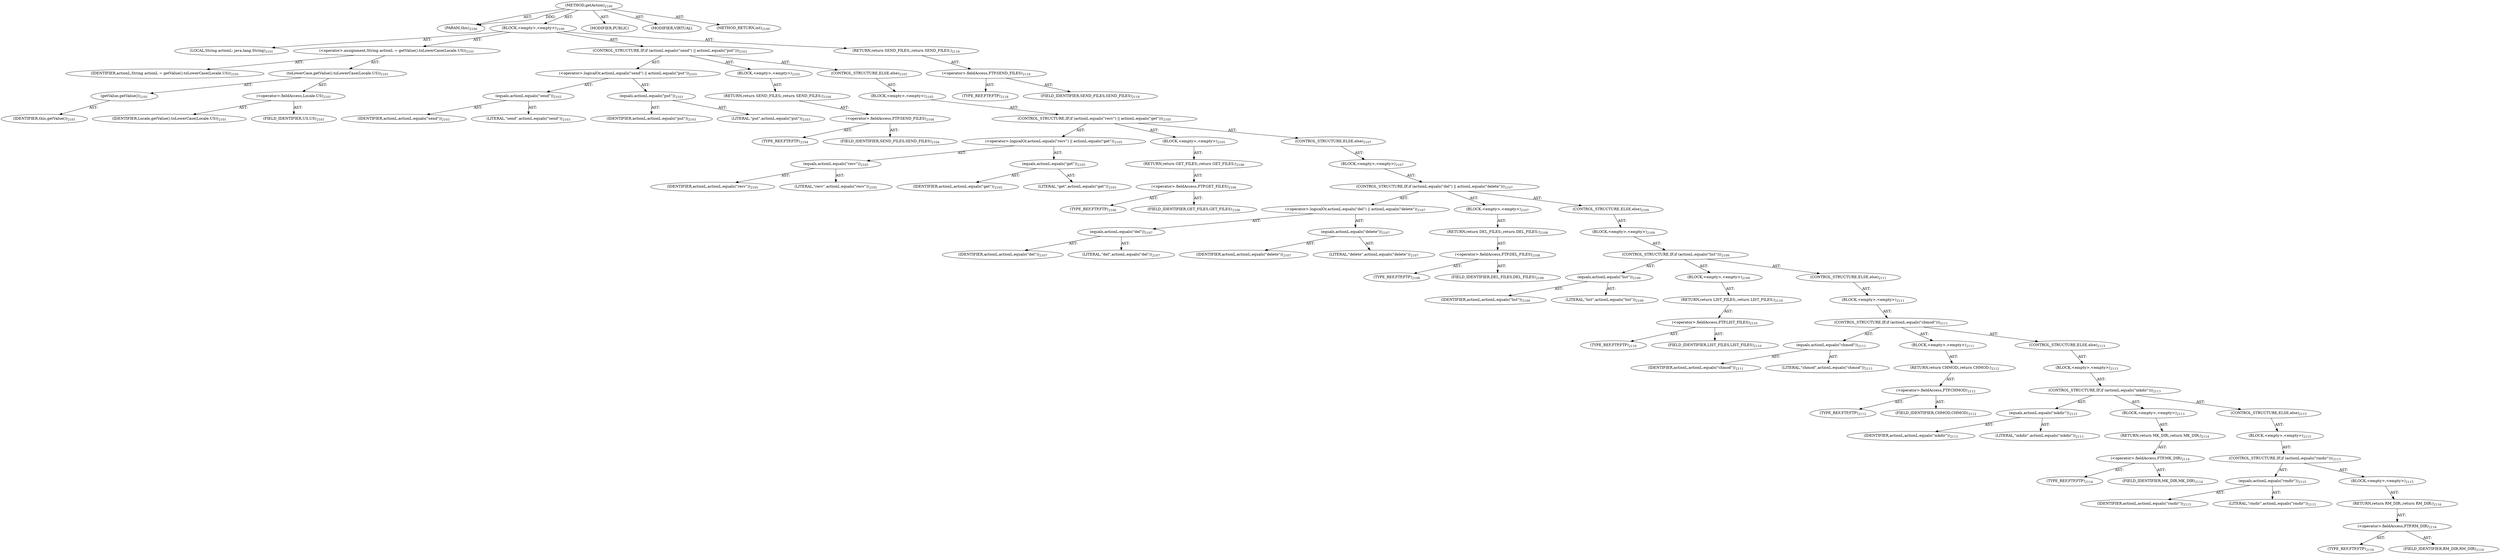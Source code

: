 digraph "getAction" {  
"111669149770" [label = <(METHOD,getAction)<SUB>2100</SUB>> ]
"115964117054" [label = <(PARAM,this)<SUB>2100</SUB>> ]
"25769804170" [label = <(BLOCK,&lt;empty&gt;,&lt;empty&gt;)<SUB>2100</SUB>> ]
"94489280667" [label = <(LOCAL,String actionL: java.lang.String)<SUB>2101</SUB>> ]
"30064772710" [label = <(&lt;operator&gt;.assignment,String actionL = getValue().toLowerCase(Locale.US))<SUB>2101</SUB>> ]
"68719478090" [label = <(IDENTIFIER,actionL,String actionL = getValue().toLowerCase(Locale.US))<SUB>2101</SUB>> ]
"30064772711" [label = <(toLowerCase,getValue().toLowerCase(Locale.US))<SUB>2101</SUB>> ]
"30064772712" [label = <(getValue,getValue())<SUB>2101</SUB>> ]
"68719476924" [label = <(IDENTIFIER,this,getValue())<SUB>2101</SUB>> ]
"30064772713" [label = <(&lt;operator&gt;.fieldAccess,Locale.US)<SUB>2101</SUB>> ]
"68719478091" [label = <(IDENTIFIER,Locale,getValue().toLowerCase(Locale.US))<SUB>2101</SUB>> ]
"55834575213" [label = <(FIELD_IDENTIFIER,US,US)<SUB>2101</SUB>> ]
"47244640531" [label = <(CONTROL_STRUCTURE,IF,if (actionL.equals(&quot;send&quot;) || actionL.equals(&quot;put&quot;)))<SUB>2103</SUB>> ]
"30064772714" [label = <(&lt;operator&gt;.logicalOr,actionL.equals(&quot;send&quot;) || actionL.equals(&quot;put&quot;))<SUB>2103</SUB>> ]
"30064772715" [label = <(equals,actionL.equals(&quot;send&quot;))<SUB>2103</SUB>> ]
"68719478092" [label = <(IDENTIFIER,actionL,actionL.equals(&quot;send&quot;))<SUB>2103</SUB>> ]
"90194313483" [label = <(LITERAL,&quot;send&quot;,actionL.equals(&quot;send&quot;))<SUB>2103</SUB>> ]
"30064772716" [label = <(equals,actionL.equals(&quot;put&quot;))<SUB>2103</SUB>> ]
"68719478093" [label = <(IDENTIFIER,actionL,actionL.equals(&quot;put&quot;))<SUB>2103</SUB>> ]
"90194313484" [label = <(LITERAL,&quot;put&quot;,actionL.equals(&quot;put&quot;))<SUB>2103</SUB>> ]
"25769804171" [label = <(BLOCK,&lt;empty&gt;,&lt;empty&gt;)<SUB>2103</SUB>> ]
"146028888117" [label = <(RETURN,return SEND_FILES;,return SEND_FILES;)<SUB>2104</SUB>> ]
"30064772717" [label = <(&lt;operator&gt;.fieldAccess,FTP.SEND_FILES)<SUB>2104</SUB>> ]
"180388626470" [label = <(TYPE_REF,FTP,FTP)<SUB>2104</SUB>> ]
"55834575214" [label = <(FIELD_IDENTIFIER,SEND_FILES,SEND_FILES)<SUB>2104</SUB>> ]
"47244640532" [label = <(CONTROL_STRUCTURE,ELSE,else)<SUB>2105</SUB>> ]
"25769804172" [label = <(BLOCK,&lt;empty&gt;,&lt;empty&gt;)<SUB>2105</SUB>> ]
"47244640533" [label = <(CONTROL_STRUCTURE,IF,if (actionL.equals(&quot;recv&quot;) || actionL.equals(&quot;get&quot;)))<SUB>2105</SUB>> ]
"30064772718" [label = <(&lt;operator&gt;.logicalOr,actionL.equals(&quot;recv&quot;) || actionL.equals(&quot;get&quot;))<SUB>2105</SUB>> ]
"30064772719" [label = <(equals,actionL.equals(&quot;recv&quot;))<SUB>2105</SUB>> ]
"68719478094" [label = <(IDENTIFIER,actionL,actionL.equals(&quot;recv&quot;))<SUB>2105</SUB>> ]
"90194313485" [label = <(LITERAL,&quot;recv&quot;,actionL.equals(&quot;recv&quot;))<SUB>2105</SUB>> ]
"30064772720" [label = <(equals,actionL.equals(&quot;get&quot;))<SUB>2105</SUB>> ]
"68719478095" [label = <(IDENTIFIER,actionL,actionL.equals(&quot;get&quot;))<SUB>2105</SUB>> ]
"90194313486" [label = <(LITERAL,&quot;get&quot;,actionL.equals(&quot;get&quot;))<SUB>2105</SUB>> ]
"25769804173" [label = <(BLOCK,&lt;empty&gt;,&lt;empty&gt;)<SUB>2105</SUB>> ]
"146028888118" [label = <(RETURN,return GET_FILES;,return GET_FILES;)<SUB>2106</SUB>> ]
"30064772721" [label = <(&lt;operator&gt;.fieldAccess,FTP.GET_FILES)<SUB>2106</SUB>> ]
"180388626471" [label = <(TYPE_REF,FTP,FTP)<SUB>2106</SUB>> ]
"55834575215" [label = <(FIELD_IDENTIFIER,GET_FILES,GET_FILES)<SUB>2106</SUB>> ]
"47244640534" [label = <(CONTROL_STRUCTURE,ELSE,else)<SUB>2107</SUB>> ]
"25769804174" [label = <(BLOCK,&lt;empty&gt;,&lt;empty&gt;)<SUB>2107</SUB>> ]
"47244640535" [label = <(CONTROL_STRUCTURE,IF,if (actionL.equals(&quot;del&quot;) || actionL.equals(&quot;delete&quot;)))<SUB>2107</SUB>> ]
"30064772722" [label = <(&lt;operator&gt;.logicalOr,actionL.equals(&quot;del&quot;) || actionL.equals(&quot;delete&quot;))<SUB>2107</SUB>> ]
"30064772723" [label = <(equals,actionL.equals(&quot;del&quot;))<SUB>2107</SUB>> ]
"68719478096" [label = <(IDENTIFIER,actionL,actionL.equals(&quot;del&quot;))<SUB>2107</SUB>> ]
"90194313487" [label = <(LITERAL,&quot;del&quot;,actionL.equals(&quot;del&quot;))<SUB>2107</SUB>> ]
"30064772724" [label = <(equals,actionL.equals(&quot;delete&quot;))<SUB>2107</SUB>> ]
"68719478097" [label = <(IDENTIFIER,actionL,actionL.equals(&quot;delete&quot;))<SUB>2107</SUB>> ]
"90194313488" [label = <(LITERAL,&quot;delete&quot;,actionL.equals(&quot;delete&quot;))<SUB>2107</SUB>> ]
"25769804175" [label = <(BLOCK,&lt;empty&gt;,&lt;empty&gt;)<SUB>2107</SUB>> ]
"146028888119" [label = <(RETURN,return DEL_FILES;,return DEL_FILES;)<SUB>2108</SUB>> ]
"30064772725" [label = <(&lt;operator&gt;.fieldAccess,FTP.DEL_FILES)<SUB>2108</SUB>> ]
"180388626472" [label = <(TYPE_REF,FTP,FTP)<SUB>2108</SUB>> ]
"55834575216" [label = <(FIELD_IDENTIFIER,DEL_FILES,DEL_FILES)<SUB>2108</SUB>> ]
"47244640536" [label = <(CONTROL_STRUCTURE,ELSE,else)<SUB>2109</SUB>> ]
"25769804176" [label = <(BLOCK,&lt;empty&gt;,&lt;empty&gt;)<SUB>2109</SUB>> ]
"47244640537" [label = <(CONTROL_STRUCTURE,IF,if (actionL.equals(&quot;list&quot;)))<SUB>2109</SUB>> ]
"30064772726" [label = <(equals,actionL.equals(&quot;list&quot;))<SUB>2109</SUB>> ]
"68719478098" [label = <(IDENTIFIER,actionL,actionL.equals(&quot;list&quot;))<SUB>2109</SUB>> ]
"90194313489" [label = <(LITERAL,&quot;list&quot;,actionL.equals(&quot;list&quot;))<SUB>2109</SUB>> ]
"25769804177" [label = <(BLOCK,&lt;empty&gt;,&lt;empty&gt;)<SUB>2109</SUB>> ]
"146028888120" [label = <(RETURN,return LIST_FILES;,return LIST_FILES;)<SUB>2110</SUB>> ]
"30064772727" [label = <(&lt;operator&gt;.fieldAccess,FTP.LIST_FILES)<SUB>2110</SUB>> ]
"180388626473" [label = <(TYPE_REF,FTP,FTP)<SUB>2110</SUB>> ]
"55834575217" [label = <(FIELD_IDENTIFIER,LIST_FILES,LIST_FILES)<SUB>2110</SUB>> ]
"47244640538" [label = <(CONTROL_STRUCTURE,ELSE,else)<SUB>2111</SUB>> ]
"25769804178" [label = <(BLOCK,&lt;empty&gt;,&lt;empty&gt;)<SUB>2111</SUB>> ]
"47244640539" [label = <(CONTROL_STRUCTURE,IF,if (actionL.equals(&quot;chmod&quot;)))<SUB>2111</SUB>> ]
"30064772728" [label = <(equals,actionL.equals(&quot;chmod&quot;))<SUB>2111</SUB>> ]
"68719478099" [label = <(IDENTIFIER,actionL,actionL.equals(&quot;chmod&quot;))<SUB>2111</SUB>> ]
"90194313490" [label = <(LITERAL,&quot;chmod&quot;,actionL.equals(&quot;chmod&quot;))<SUB>2111</SUB>> ]
"25769804179" [label = <(BLOCK,&lt;empty&gt;,&lt;empty&gt;)<SUB>2111</SUB>> ]
"146028888121" [label = <(RETURN,return CHMOD;,return CHMOD;)<SUB>2112</SUB>> ]
"30064772729" [label = <(&lt;operator&gt;.fieldAccess,FTP.CHMOD)<SUB>2112</SUB>> ]
"180388626474" [label = <(TYPE_REF,FTP,FTP)<SUB>2112</SUB>> ]
"55834575218" [label = <(FIELD_IDENTIFIER,CHMOD,CHMOD)<SUB>2112</SUB>> ]
"47244640540" [label = <(CONTROL_STRUCTURE,ELSE,else)<SUB>2113</SUB>> ]
"25769804180" [label = <(BLOCK,&lt;empty&gt;,&lt;empty&gt;)<SUB>2113</SUB>> ]
"47244640541" [label = <(CONTROL_STRUCTURE,IF,if (actionL.equals(&quot;mkdir&quot;)))<SUB>2113</SUB>> ]
"30064772730" [label = <(equals,actionL.equals(&quot;mkdir&quot;))<SUB>2113</SUB>> ]
"68719478100" [label = <(IDENTIFIER,actionL,actionL.equals(&quot;mkdir&quot;))<SUB>2113</SUB>> ]
"90194313491" [label = <(LITERAL,&quot;mkdir&quot;,actionL.equals(&quot;mkdir&quot;))<SUB>2113</SUB>> ]
"25769804181" [label = <(BLOCK,&lt;empty&gt;,&lt;empty&gt;)<SUB>2113</SUB>> ]
"146028888122" [label = <(RETURN,return MK_DIR;,return MK_DIR;)<SUB>2114</SUB>> ]
"30064772731" [label = <(&lt;operator&gt;.fieldAccess,FTP.MK_DIR)<SUB>2114</SUB>> ]
"180388626475" [label = <(TYPE_REF,FTP,FTP)<SUB>2114</SUB>> ]
"55834575219" [label = <(FIELD_IDENTIFIER,MK_DIR,MK_DIR)<SUB>2114</SUB>> ]
"47244640542" [label = <(CONTROL_STRUCTURE,ELSE,else)<SUB>2115</SUB>> ]
"25769804182" [label = <(BLOCK,&lt;empty&gt;,&lt;empty&gt;)<SUB>2115</SUB>> ]
"47244640543" [label = <(CONTROL_STRUCTURE,IF,if (actionL.equals(&quot;rmdir&quot;)))<SUB>2115</SUB>> ]
"30064772732" [label = <(equals,actionL.equals(&quot;rmdir&quot;))<SUB>2115</SUB>> ]
"68719478101" [label = <(IDENTIFIER,actionL,actionL.equals(&quot;rmdir&quot;))<SUB>2115</SUB>> ]
"90194313492" [label = <(LITERAL,&quot;rmdir&quot;,actionL.equals(&quot;rmdir&quot;))<SUB>2115</SUB>> ]
"25769804183" [label = <(BLOCK,&lt;empty&gt;,&lt;empty&gt;)<SUB>2115</SUB>> ]
"146028888123" [label = <(RETURN,return RM_DIR;,return RM_DIR;)<SUB>2116</SUB>> ]
"30064772733" [label = <(&lt;operator&gt;.fieldAccess,FTP.RM_DIR)<SUB>2116</SUB>> ]
"180388626476" [label = <(TYPE_REF,FTP,FTP)<SUB>2116</SUB>> ]
"55834575220" [label = <(FIELD_IDENTIFIER,RM_DIR,RM_DIR)<SUB>2116</SUB>> ]
"146028888124" [label = <(RETURN,return SEND_FILES;,return SEND_FILES;)<SUB>2118</SUB>> ]
"30064772734" [label = <(&lt;operator&gt;.fieldAccess,FTP.SEND_FILES)<SUB>2118</SUB>> ]
"180388626477" [label = <(TYPE_REF,FTP,FTP)<SUB>2118</SUB>> ]
"55834575221" [label = <(FIELD_IDENTIFIER,SEND_FILES,SEND_FILES)<SUB>2118</SUB>> ]
"133143986391" [label = <(MODIFIER,PUBLIC)> ]
"133143986392" [label = <(MODIFIER,VIRTUAL)> ]
"128849018954" [label = <(METHOD_RETURN,int)<SUB>2100</SUB>> ]
  "111669149770" -> "115964117054"  [ label = "AST: "] 
  "111669149770" -> "25769804170"  [ label = "AST: "] 
  "111669149770" -> "133143986391"  [ label = "AST: "] 
  "111669149770" -> "133143986392"  [ label = "AST: "] 
  "111669149770" -> "128849018954"  [ label = "AST: "] 
  "25769804170" -> "94489280667"  [ label = "AST: "] 
  "25769804170" -> "30064772710"  [ label = "AST: "] 
  "25769804170" -> "47244640531"  [ label = "AST: "] 
  "25769804170" -> "146028888124"  [ label = "AST: "] 
  "30064772710" -> "68719478090"  [ label = "AST: "] 
  "30064772710" -> "30064772711"  [ label = "AST: "] 
  "30064772711" -> "30064772712"  [ label = "AST: "] 
  "30064772711" -> "30064772713"  [ label = "AST: "] 
  "30064772712" -> "68719476924"  [ label = "AST: "] 
  "30064772713" -> "68719478091"  [ label = "AST: "] 
  "30064772713" -> "55834575213"  [ label = "AST: "] 
  "47244640531" -> "30064772714"  [ label = "AST: "] 
  "47244640531" -> "25769804171"  [ label = "AST: "] 
  "47244640531" -> "47244640532"  [ label = "AST: "] 
  "30064772714" -> "30064772715"  [ label = "AST: "] 
  "30064772714" -> "30064772716"  [ label = "AST: "] 
  "30064772715" -> "68719478092"  [ label = "AST: "] 
  "30064772715" -> "90194313483"  [ label = "AST: "] 
  "30064772716" -> "68719478093"  [ label = "AST: "] 
  "30064772716" -> "90194313484"  [ label = "AST: "] 
  "25769804171" -> "146028888117"  [ label = "AST: "] 
  "146028888117" -> "30064772717"  [ label = "AST: "] 
  "30064772717" -> "180388626470"  [ label = "AST: "] 
  "30064772717" -> "55834575214"  [ label = "AST: "] 
  "47244640532" -> "25769804172"  [ label = "AST: "] 
  "25769804172" -> "47244640533"  [ label = "AST: "] 
  "47244640533" -> "30064772718"  [ label = "AST: "] 
  "47244640533" -> "25769804173"  [ label = "AST: "] 
  "47244640533" -> "47244640534"  [ label = "AST: "] 
  "30064772718" -> "30064772719"  [ label = "AST: "] 
  "30064772718" -> "30064772720"  [ label = "AST: "] 
  "30064772719" -> "68719478094"  [ label = "AST: "] 
  "30064772719" -> "90194313485"  [ label = "AST: "] 
  "30064772720" -> "68719478095"  [ label = "AST: "] 
  "30064772720" -> "90194313486"  [ label = "AST: "] 
  "25769804173" -> "146028888118"  [ label = "AST: "] 
  "146028888118" -> "30064772721"  [ label = "AST: "] 
  "30064772721" -> "180388626471"  [ label = "AST: "] 
  "30064772721" -> "55834575215"  [ label = "AST: "] 
  "47244640534" -> "25769804174"  [ label = "AST: "] 
  "25769804174" -> "47244640535"  [ label = "AST: "] 
  "47244640535" -> "30064772722"  [ label = "AST: "] 
  "47244640535" -> "25769804175"  [ label = "AST: "] 
  "47244640535" -> "47244640536"  [ label = "AST: "] 
  "30064772722" -> "30064772723"  [ label = "AST: "] 
  "30064772722" -> "30064772724"  [ label = "AST: "] 
  "30064772723" -> "68719478096"  [ label = "AST: "] 
  "30064772723" -> "90194313487"  [ label = "AST: "] 
  "30064772724" -> "68719478097"  [ label = "AST: "] 
  "30064772724" -> "90194313488"  [ label = "AST: "] 
  "25769804175" -> "146028888119"  [ label = "AST: "] 
  "146028888119" -> "30064772725"  [ label = "AST: "] 
  "30064772725" -> "180388626472"  [ label = "AST: "] 
  "30064772725" -> "55834575216"  [ label = "AST: "] 
  "47244640536" -> "25769804176"  [ label = "AST: "] 
  "25769804176" -> "47244640537"  [ label = "AST: "] 
  "47244640537" -> "30064772726"  [ label = "AST: "] 
  "47244640537" -> "25769804177"  [ label = "AST: "] 
  "47244640537" -> "47244640538"  [ label = "AST: "] 
  "30064772726" -> "68719478098"  [ label = "AST: "] 
  "30064772726" -> "90194313489"  [ label = "AST: "] 
  "25769804177" -> "146028888120"  [ label = "AST: "] 
  "146028888120" -> "30064772727"  [ label = "AST: "] 
  "30064772727" -> "180388626473"  [ label = "AST: "] 
  "30064772727" -> "55834575217"  [ label = "AST: "] 
  "47244640538" -> "25769804178"  [ label = "AST: "] 
  "25769804178" -> "47244640539"  [ label = "AST: "] 
  "47244640539" -> "30064772728"  [ label = "AST: "] 
  "47244640539" -> "25769804179"  [ label = "AST: "] 
  "47244640539" -> "47244640540"  [ label = "AST: "] 
  "30064772728" -> "68719478099"  [ label = "AST: "] 
  "30064772728" -> "90194313490"  [ label = "AST: "] 
  "25769804179" -> "146028888121"  [ label = "AST: "] 
  "146028888121" -> "30064772729"  [ label = "AST: "] 
  "30064772729" -> "180388626474"  [ label = "AST: "] 
  "30064772729" -> "55834575218"  [ label = "AST: "] 
  "47244640540" -> "25769804180"  [ label = "AST: "] 
  "25769804180" -> "47244640541"  [ label = "AST: "] 
  "47244640541" -> "30064772730"  [ label = "AST: "] 
  "47244640541" -> "25769804181"  [ label = "AST: "] 
  "47244640541" -> "47244640542"  [ label = "AST: "] 
  "30064772730" -> "68719478100"  [ label = "AST: "] 
  "30064772730" -> "90194313491"  [ label = "AST: "] 
  "25769804181" -> "146028888122"  [ label = "AST: "] 
  "146028888122" -> "30064772731"  [ label = "AST: "] 
  "30064772731" -> "180388626475"  [ label = "AST: "] 
  "30064772731" -> "55834575219"  [ label = "AST: "] 
  "47244640542" -> "25769804182"  [ label = "AST: "] 
  "25769804182" -> "47244640543"  [ label = "AST: "] 
  "47244640543" -> "30064772732"  [ label = "AST: "] 
  "47244640543" -> "25769804183"  [ label = "AST: "] 
  "30064772732" -> "68719478101"  [ label = "AST: "] 
  "30064772732" -> "90194313492"  [ label = "AST: "] 
  "25769804183" -> "146028888123"  [ label = "AST: "] 
  "146028888123" -> "30064772733"  [ label = "AST: "] 
  "30064772733" -> "180388626476"  [ label = "AST: "] 
  "30064772733" -> "55834575220"  [ label = "AST: "] 
  "146028888124" -> "30064772734"  [ label = "AST: "] 
  "30064772734" -> "180388626477"  [ label = "AST: "] 
  "30064772734" -> "55834575221"  [ label = "AST: "] 
  "111669149770" -> "115964117054"  [ label = "DDG: "] 
}
